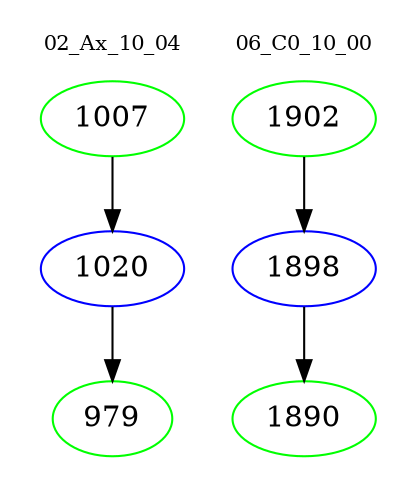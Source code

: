 digraph{
subgraph cluster_0 {
color = white
label = "02_Ax_10_04";
fontsize=10;
T0_1007 [label="1007", color="green"]
T0_1007 -> T0_1020 [color="black"]
T0_1020 [label="1020", color="blue"]
T0_1020 -> T0_979 [color="black"]
T0_979 [label="979", color="green"]
}
subgraph cluster_1 {
color = white
label = "06_C0_10_00";
fontsize=10;
T1_1902 [label="1902", color="green"]
T1_1902 -> T1_1898 [color="black"]
T1_1898 [label="1898", color="blue"]
T1_1898 -> T1_1890 [color="black"]
T1_1890 [label="1890", color="green"]
}
}
